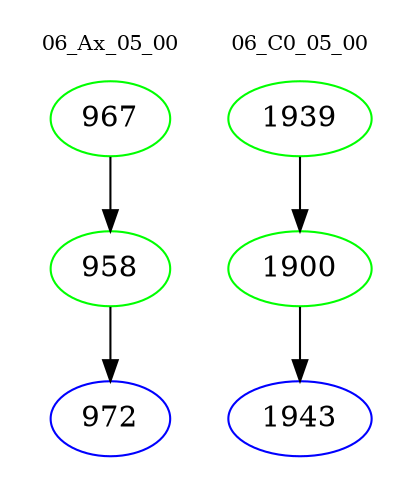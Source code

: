 digraph{
subgraph cluster_0 {
color = white
label = "06_Ax_05_00";
fontsize=10;
T0_967 [label="967", color="green"]
T0_967 -> T0_958 [color="black"]
T0_958 [label="958", color="green"]
T0_958 -> T0_972 [color="black"]
T0_972 [label="972", color="blue"]
}
subgraph cluster_1 {
color = white
label = "06_C0_05_00";
fontsize=10;
T1_1939 [label="1939", color="green"]
T1_1939 -> T1_1900 [color="black"]
T1_1900 [label="1900", color="green"]
T1_1900 -> T1_1943 [color="black"]
T1_1943 [label="1943", color="blue"]
}
}
